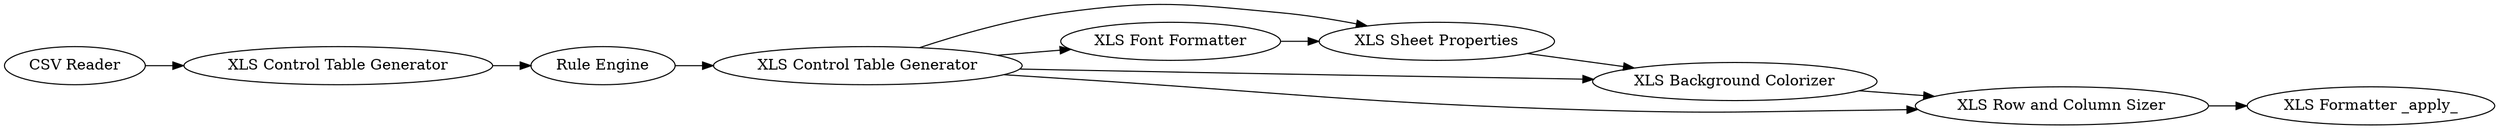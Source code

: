 digraph {
	1 [label="CSV Reader"]
	2 [label="XLS Control Table Generator"]
	3 [label="Rule Engine"]
	4 [label="XLS Control Table Generator"]
	8 [label="XLS Sheet Properties"]
	9 [label="XLS Font Formatter"]
	12 [label="XLS Background Colorizer"]
	14 [label="XLS Formatter _apply_"]
	15 [label="XLS Row and Column Sizer"]
	1 -> 2
	2 -> 3
	3 -> 4
	4 -> 9
	4 -> 8
	4 -> 12
	4 -> 15
	8 -> 12
	9 -> 8
	12 -> 15
	15 -> 14
	rankdir=LR
}
